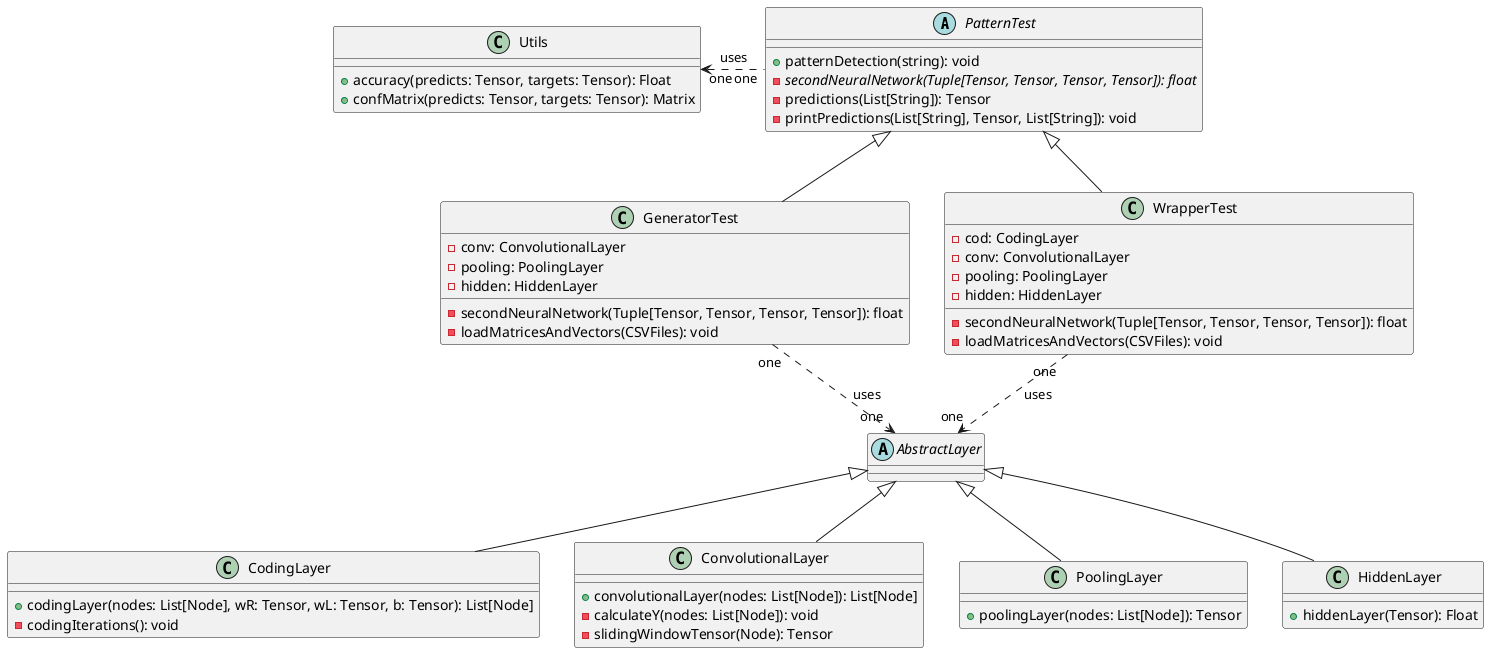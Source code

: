 @startuml Pattern_test-model

abstract class PatternTest {
    + patternDetection(string): void
    - {abstract} secondNeuralNetwork(Tuple[Tensor, Tensor, Tensor, Tensor]): float
    - predictions(List[String]): Tensor
    - printPredictions(List[String], Tensor, List[String]): void
}


' Layers
class CodingLayer extends AbstractLayer{
    + codingLayer(nodes: List[Node], wR: Tensor, wL: Tensor, b: Tensor): List[Node]
    - codingIterations(): void
}

class ConvolutionalLayer extends AbstractLayer{
    + convolutionalLayer(nodes: List[Node]): List[Node]
    - calculateY(nodes: List[Node]): void
    - slidingWindowTensor(Node): Tensor
}


class PoolingLayer extends AbstractLayer{
    + poolingLayer(nodes: List[Node]): Tensor
}

class HiddenLayer extends AbstractLayer{
    + hiddenLayer(Tensor): Float
}

abstract class AbstractLayer {
}



'Test
class GeneratorTest extends PatternTest {
    - conv: ConvolutionalLayer
    - pooling: PoolingLayer
    - hidden: HiddenLayer
    - secondNeuralNetwork(Tuple[Tensor, Tensor, Tensor, Tensor]): float
    - loadMatricesAndVectors(CSVFiles): void
}

class WrapperTest extends PatternTest {
    - cod: CodingLayer
    - conv: ConvolutionalLayer
    - pooling: PoolingLayer
    - hidden: HiddenLayer
    - secondNeuralNetwork(Tuple[Tensor, Tensor, Tensor, Tensor]): float
    - loadMatricesAndVectors(CSVFiles): void
}


class Utils{
    + accuracy(predicts: Tensor, targets: Tensor): Float
    + confMatrix(predicts: Tensor, targets: Tensor): Matrix
}


PatternTest "one" .left.> "one" Utils : uses

GeneratorTest "one"..> "one" AbstractLayer: uses
WrapperTest "one"..> "one" AbstractLayer: uses


@enduml